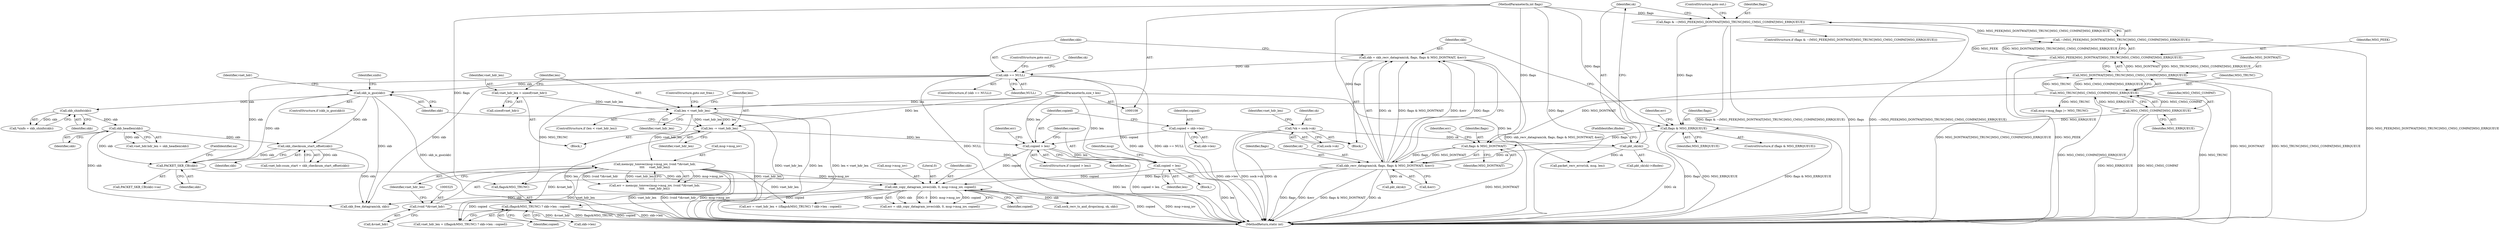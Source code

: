 digraph "0_linux_13fcb7bd322164c67926ffe272846d4860196dc6@pointer" {
"1000494" [label="(Call,(flags&MSG_TRUNC) ? skb->len : copied)"];
"1000376" [label="(Call,skb_copy_datagram_iovec(skb, 0, msg->msg_iov, copied))"];
"1000339" [label="(Call,PACKET_SKB_CB(skb))"];
"1000309" [label="(Call,skb_checksum_start_offset(skb))"];
"1000222" [label="(Call,skb_headlen(skb))"];
"1000216" [label="(Call,skb_shinfo(skb))"];
"1000210" [label="(Call,skb_is_gso(skb))"];
"1000180" [label="(Call,skb == NULL)"];
"1000169" [label="(Call,skb = skb_recv_datagram(sk, flags, flags & MSG_DONTWAIT, &err))"];
"1000171" [label="(Call,skb_recv_datagram(sk, flags, flags & MSG_DONTWAIT, &err))"];
"1000150" [label="(Call,pkt_sk(sk))"];
"1000116" [label="(Call,*sk = sock->sk)"];
"1000174" [label="(Call,flags & MSG_DONTWAIT)"];
"1000158" [label="(Call,flags & MSG_ERRQUEUE)"];
"1000134" [label="(Call,flags & ~(MSG_PEEK|MSG_DONTWAIT|MSG_TRUNC|MSG_CMSG_COMPAT|MSG_ERRQUEUE))"];
"1000113" [label="(MethodParameterIn,int flags)"];
"1000136" [label="(Call,~(MSG_PEEK|MSG_DONTWAIT|MSG_TRUNC|MSG_CMSG_COMPAT|MSG_ERRQUEUE))"];
"1000137" [label="(Call,MSG_PEEK|MSG_DONTWAIT|MSG_TRUNC|MSG_CMSG_COMPAT|MSG_ERRQUEUE)"];
"1000139" [label="(Call,MSG_DONTWAIT|MSG_TRUNC|MSG_CMSG_COMPAT|MSG_ERRQUEUE)"];
"1000141" [label="(Call,MSG_TRUNC|MSG_CMSG_COMPAT|MSG_ERRQUEUE)"];
"1000143" [label="(Call,MSG_CMSG_COMPAT|MSG_ERRQUEUE)"];
"1000320" [label="(Call,memcpy_toiovec(msg->msg_iov, (void *)&vnet_hdr,\n\t\t\t\t     vnet_hdr_len))"];
"1000324" [label="(Call,(void *)&vnet_hdr)"];
"1000202" [label="(Call,len < vnet_hdr_len)"];
"1000112" [label="(MethodParameterIn,size_t len)"];
"1000197" [label="(Call,vnet_hdr_len = sizeof(vnet_hdr))"];
"1000366" [label="(Call,copied = len)"];
"1000362" [label="(Call,copied > len)"];
"1000356" [label="(Call,copied = skb->len)"];
"1000206" [label="(Call,len -= vnet_hdr_len)"];
"1000328" [label="(Identifier,vnet_hdr_len)"];
"1000209" [label="(ControlStructure,if (skb_is_gso(skb)))"];
"1000341" [label="(FieldIdentifier,sa)"];
"1000326" [label="(Call,&vnet_hdr)"];
"1000310" [label="(Identifier,skb)"];
"1000494" [label="(Call,(flags&MSG_TRUNC) ? skb->len : copied)"];
"1000208" [label="(Identifier,vnet_hdr_len)"];
"1000139" [label="(Call,MSG_DONTWAIT|MSG_TRUNC|MSG_CMSG_COMPAT|MSG_ERRQUEUE)"];
"1000149" [label="(Call,pkt_sk(sk)->ifindex)"];
"1000136" [label="(Call,~(MSG_PEEK|MSG_DONTWAIT|MSG_TRUNC|MSG_CMSG_COMPAT|MSG_ERRQUEUE))"];
"1000357" [label="(Identifier,copied)"];
"1000152" [label="(FieldIdentifier,ifindex)"];
"1000490" [label="(Call,err = vnet_hdr_len + ((flags&MSG_TRUNC) ? skb->len : copied))"];
"1000160" [label="(Identifier,MSG_ERRQUEUE)"];
"1000375" [label="(Identifier,err)"];
"1000133" [label="(ControlStructure,if (flags & ~(MSG_PEEK|MSG_DONTWAIT|MSG_TRUNC|MSG_CMSG_COMPAT|MSG_ERRQUEUE)))"];
"1000197" [label="(Call,vnet_hdr_len = sizeof(vnet_hdr))"];
"1000358" [label="(Call,skb->len)"];
"1000180" [label="(Call,skb == NULL)"];
"1000356" [label="(Call,copied = skb->len)"];
"1000171" [label="(Call,skb_recv_datagram(sk, flags, flags & MSG_DONTWAIT, &err))"];
"1000172" [label="(Identifier,sk)"];
"1000366" [label="(Call,copied = len)"];
"1000201" [label="(ControlStructure,if (len < vnet_hdr_len))"];
"1000210" [label="(Call,skb_is_gso(skb))"];
"1000141" [label="(Call,MSG_TRUNC|MSG_CMSG_COMPAT|MSG_ERRQUEUE)"];
"1000223" [label="(Identifier,skb)"];
"1000118" [label="(Call,sock->sk)"];
"1000204" [label="(Identifier,vnet_hdr_len)"];
"1000178" [label="(Identifier,err)"];
"1000163" [label="(Identifier,err)"];
"1000145" [label="(Identifier,MSG_ERRQUEUE)"];
"1000114" [label="(Block,)"];
"1000371" [label="(Identifier,msg)"];
"1000186" [label="(Call,pkt_sk(sk))"];
"1000117" [label="(Identifier,sk)"];
"1000318" [label="(Call,err = memcpy_toiovec(msg->msg_iov, (void *)&vnet_hdr,\n\t\t\t\t     vnet_hdr_len))"];
"1000386" [label="(Call,sock_recv_ts_and_drops(msg, sk, skb))"];
"1000501" [label="(Identifier,copied)"];
"1000338" [label="(Call,PACKET_SKB_CB(skb)->sa)"];
"1000187" [label="(Identifier,sk)"];
"1000113" [label="(MethodParameterIn,int flags)"];
"1000309" [label="(Call,skb_checksum_start_offset(skb))"];
"1000164" [label="(Call,packet_recv_error(sk, msg, len))"];
"1000361" [label="(ControlStructure,if (copied > len))"];
"1000215" [label="(Identifier,sinfo)"];
"1000181" [label="(Identifier,skb)"];
"1000214" [label="(Call,*sinfo = skb_shinfo(skb))"];
"1000144" [label="(Identifier,MSG_CMSG_COMPAT)"];
"1000170" [label="(Identifier,skb)"];
"1000199" [label="(Call,sizeof(vnet_hdr))"];
"1000143" [label="(Call,MSG_CMSG_COMPAT|MSG_ERRQUEUE)"];
"1000177" [label="(Call,&err)"];
"1000176" [label="(Identifier,MSG_DONTWAIT)"];
"1000376" [label="(Call,skb_copy_datagram_iovec(skb, 0, msg->msg_iov, copied))"];
"1000112" [label="(MethodParameterIn,size_t len)"];
"1000369" [label="(Call,msg->msg_flags |= MSG_TRUNC)"];
"1000134" [label="(Call,flags & ~(MSG_PEEK|MSG_DONTWAIT|MSG_TRUNC|MSG_CMSG_COMPAT|MSG_ERRQUEUE))"];
"1000218" [label="(Call,vnet_hdr.hdr_len = skb_headlen(skb))"];
"1000321" [label="(Call,msg->msg_iov)"];
"1000340" [label="(Identifier,skb)"];
"1000324" [label="(Call,(void *)&vnet_hdr)"];
"1000211" [label="(Identifier,skb)"];
"1000189" [label="(Block,)"];
"1000379" [label="(Call,msg->msg_iov)"];
"1000290" [label="(Identifier,vnet_hdr)"];
"1000159" [label="(Identifier,flags)"];
"1000498" [label="(Call,skb->len)"];
"1000202" [label="(Call,len < vnet_hdr_len)"];
"1000203" [label="(Identifier,len)"];
"1000216" [label="(Call,skb_shinfo(skb))"];
"1000150" [label="(Call,pkt_sk(sk))"];
"1000217" [label="(Identifier,skb)"];
"1000116" [label="(Call,*sk = sock->sk)"];
"1000169" [label="(Call,skb = skb_recv_datagram(sk, flags, flags & MSG_DONTWAIT, &err))"];
"1000146" [label="(ControlStructure,goto out;)"];
"1000198" [label="(Identifier,vnet_hdr_len)"];
"1000173" [label="(Identifier,flags)"];
"1000158" [label="(Call,flags & MSG_ERRQUEUE)"];
"1000374" [label="(Call,err = skb_copy_datagram_iovec(skb, 0, msg->msg_iov, copied))"];
"1000175" [label="(Identifier,flags)"];
"1000183" [label="(ControlStructure,goto out;)"];
"1000140" [label="(Identifier,MSG_DONTWAIT)"];
"1000157" [label="(ControlStructure,if (flags & MSG_ERRQUEUE))"];
"1000365" [label="(Block,)"];
"1000378" [label="(Literal,0)"];
"1000382" [label="(Identifier,copied)"];
"1000127" [label="(Identifier,vnet_hdr_len)"];
"1000492" [label="(Call,vnet_hdr_len + ((flags&MSG_TRUNC) ? skb->len : copied))"];
"1000182" [label="(Identifier,NULL)"];
"1000495" [label="(Call,flags&MSG_TRUNC)"];
"1000137" [label="(Call,MSG_PEEK|MSG_DONTWAIT|MSG_TRUNC|MSG_CMSG_COMPAT|MSG_ERRQUEUE)"];
"1000135" [label="(Identifier,flags)"];
"1000206" [label="(Call,len -= vnet_hdr_len)"];
"1000142" [label="(Identifier,MSG_TRUNC)"];
"1000205" [label="(ControlStructure,goto out_free;)"];
"1000377" [label="(Identifier,skb)"];
"1000151" [label="(Identifier,sk)"];
"1000179" [label="(ControlStructure,if (skb == NULL))"];
"1000367" [label="(Identifier,copied)"];
"1000174" [label="(Call,flags & MSG_DONTWAIT)"];
"1000509" [label="(MethodReturn,static int)"];
"1000207" [label="(Identifier,len)"];
"1000368" [label="(Identifier,len)"];
"1000364" [label="(Identifier,len)"];
"1000320" [label="(Call,memcpy_toiovec(msg->msg_iov, (void *)&vnet_hdr,\n\t\t\t\t     vnet_hdr_len))"];
"1000138" [label="(Identifier,MSG_PEEK)"];
"1000362" [label="(Call,copied > len)"];
"1000339" [label="(Call,PACKET_SKB_CB(skb))"];
"1000503" [label="(Call,skb_free_datagram(sk, skb))"];
"1000305" [label="(Call,vnet_hdr.csum_start = skb_checksum_start_offset(skb))"];
"1000363" [label="(Identifier,copied)"];
"1000222" [label="(Call,skb_headlen(skb))"];
"1000494" -> "1000492"  [label="AST: "];
"1000494" -> "1000498"  [label="CFG: "];
"1000494" -> "1000501"  [label="CFG: "];
"1000495" -> "1000494"  [label="AST: "];
"1000498" -> "1000494"  [label="AST: "];
"1000501" -> "1000494"  [label="AST: "];
"1000492" -> "1000494"  [label="CFG: "];
"1000494" -> "1000509"  [label="DDG: skb->len"];
"1000494" -> "1000509"  [label="DDG: flags&MSG_TRUNC"];
"1000494" -> "1000509"  [label="DDG: copied"];
"1000376" -> "1000494"  [label="DDG: copied"];
"1000376" -> "1000374"  [label="AST: "];
"1000376" -> "1000382"  [label="CFG: "];
"1000377" -> "1000376"  [label="AST: "];
"1000378" -> "1000376"  [label="AST: "];
"1000379" -> "1000376"  [label="AST: "];
"1000382" -> "1000376"  [label="AST: "];
"1000374" -> "1000376"  [label="CFG: "];
"1000376" -> "1000509"  [label="DDG: msg->msg_iov"];
"1000376" -> "1000509"  [label="DDG: copied"];
"1000376" -> "1000374"  [label="DDG: skb"];
"1000376" -> "1000374"  [label="DDG: 0"];
"1000376" -> "1000374"  [label="DDG: msg->msg_iov"];
"1000376" -> "1000374"  [label="DDG: copied"];
"1000339" -> "1000376"  [label="DDG: skb"];
"1000320" -> "1000376"  [label="DDG: msg->msg_iov"];
"1000366" -> "1000376"  [label="DDG: copied"];
"1000362" -> "1000376"  [label="DDG: copied"];
"1000376" -> "1000386"  [label="DDG: skb"];
"1000376" -> "1000490"  [label="DDG: copied"];
"1000376" -> "1000492"  [label="DDG: copied"];
"1000376" -> "1000503"  [label="DDG: skb"];
"1000339" -> "1000338"  [label="AST: "];
"1000339" -> "1000340"  [label="CFG: "];
"1000340" -> "1000339"  [label="AST: "];
"1000341" -> "1000339"  [label="CFG: "];
"1000309" -> "1000339"  [label="DDG: skb"];
"1000222" -> "1000339"  [label="DDG: skb"];
"1000180" -> "1000339"  [label="DDG: skb"];
"1000210" -> "1000339"  [label="DDG: skb"];
"1000309" -> "1000305"  [label="AST: "];
"1000309" -> "1000310"  [label="CFG: "];
"1000310" -> "1000309"  [label="AST: "];
"1000305" -> "1000309"  [label="CFG: "];
"1000309" -> "1000305"  [label="DDG: skb"];
"1000222" -> "1000309"  [label="DDG: skb"];
"1000210" -> "1000309"  [label="DDG: skb"];
"1000309" -> "1000503"  [label="DDG: skb"];
"1000222" -> "1000218"  [label="AST: "];
"1000222" -> "1000223"  [label="CFG: "];
"1000223" -> "1000222"  [label="AST: "];
"1000218" -> "1000222"  [label="CFG: "];
"1000222" -> "1000218"  [label="DDG: skb"];
"1000216" -> "1000222"  [label="DDG: skb"];
"1000222" -> "1000503"  [label="DDG: skb"];
"1000216" -> "1000214"  [label="AST: "];
"1000216" -> "1000217"  [label="CFG: "];
"1000217" -> "1000216"  [label="AST: "];
"1000214" -> "1000216"  [label="CFG: "];
"1000216" -> "1000214"  [label="DDG: skb"];
"1000210" -> "1000216"  [label="DDG: skb"];
"1000210" -> "1000209"  [label="AST: "];
"1000210" -> "1000211"  [label="CFG: "];
"1000211" -> "1000210"  [label="AST: "];
"1000215" -> "1000210"  [label="CFG: "];
"1000290" -> "1000210"  [label="CFG: "];
"1000210" -> "1000509"  [label="DDG: skb_is_gso(skb)"];
"1000180" -> "1000210"  [label="DDG: skb"];
"1000210" -> "1000503"  [label="DDG: skb"];
"1000180" -> "1000179"  [label="AST: "];
"1000180" -> "1000182"  [label="CFG: "];
"1000181" -> "1000180"  [label="AST: "];
"1000182" -> "1000180"  [label="AST: "];
"1000183" -> "1000180"  [label="CFG: "];
"1000187" -> "1000180"  [label="CFG: "];
"1000180" -> "1000509"  [label="DDG: NULL"];
"1000180" -> "1000509"  [label="DDG: skb"];
"1000180" -> "1000509"  [label="DDG: skb == NULL"];
"1000169" -> "1000180"  [label="DDG: skb"];
"1000180" -> "1000503"  [label="DDG: skb"];
"1000169" -> "1000114"  [label="AST: "];
"1000169" -> "1000171"  [label="CFG: "];
"1000170" -> "1000169"  [label="AST: "];
"1000171" -> "1000169"  [label="AST: "];
"1000181" -> "1000169"  [label="CFG: "];
"1000169" -> "1000509"  [label="DDG: skb_recv_datagram(sk, flags, flags & MSG_DONTWAIT, &err)"];
"1000171" -> "1000169"  [label="DDG: sk"];
"1000171" -> "1000169"  [label="DDG: flags"];
"1000171" -> "1000169"  [label="DDG: flags & MSG_DONTWAIT"];
"1000171" -> "1000169"  [label="DDG: &err"];
"1000171" -> "1000177"  [label="CFG: "];
"1000172" -> "1000171"  [label="AST: "];
"1000173" -> "1000171"  [label="AST: "];
"1000174" -> "1000171"  [label="AST: "];
"1000177" -> "1000171"  [label="AST: "];
"1000171" -> "1000509"  [label="DDG: sk"];
"1000171" -> "1000509"  [label="DDG: flags"];
"1000171" -> "1000509"  [label="DDG: &err"];
"1000171" -> "1000509"  [label="DDG: flags & MSG_DONTWAIT"];
"1000150" -> "1000171"  [label="DDG: sk"];
"1000174" -> "1000171"  [label="DDG: flags"];
"1000174" -> "1000171"  [label="DDG: MSG_DONTWAIT"];
"1000113" -> "1000171"  [label="DDG: flags"];
"1000171" -> "1000186"  [label="DDG: sk"];
"1000171" -> "1000495"  [label="DDG: flags"];
"1000150" -> "1000149"  [label="AST: "];
"1000150" -> "1000151"  [label="CFG: "];
"1000151" -> "1000150"  [label="AST: "];
"1000152" -> "1000150"  [label="CFG: "];
"1000150" -> "1000509"  [label="DDG: sk"];
"1000116" -> "1000150"  [label="DDG: sk"];
"1000150" -> "1000164"  [label="DDG: sk"];
"1000116" -> "1000114"  [label="AST: "];
"1000116" -> "1000118"  [label="CFG: "];
"1000117" -> "1000116"  [label="AST: "];
"1000118" -> "1000116"  [label="AST: "];
"1000127" -> "1000116"  [label="CFG: "];
"1000116" -> "1000509"  [label="DDG: sk"];
"1000116" -> "1000509"  [label="DDG: sock->sk"];
"1000174" -> "1000176"  [label="CFG: "];
"1000175" -> "1000174"  [label="AST: "];
"1000176" -> "1000174"  [label="AST: "];
"1000178" -> "1000174"  [label="CFG: "];
"1000174" -> "1000509"  [label="DDG: MSG_DONTWAIT"];
"1000158" -> "1000174"  [label="DDG: flags"];
"1000113" -> "1000174"  [label="DDG: flags"];
"1000139" -> "1000174"  [label="DDG: MSG_DONTWAIT"];
"1000158" -> "1000157"  [label="AST: "];
"1000158" -> "1000160"  [label="CFG: "];
"1000159" -> "1000158"  [label="AST: "];
"1000160" -> "1000158"  [label="AST: "];
"1000163" -> "1000158"  [label="CFG: "];
"1000170" -> "1000158"  [label="CFG: "];
"1000158" -> "1000509"  [label="DDG: flags"];
"1000158" -> "1000509"  [label="DDG: MSG_ERRQUEUE"];
"1000158" -> "1000509"  [label="DDG: flags & MSG_ERRQUEUE"];
"1000134" -> "1000158"  [label="DDG: flags"];
"1000113" -> "1000158"  [label="DDG: flags"];
"1000143" -> "1000158"  [label="DDG: MSG_ERRQUEUE"];
"1000134" -> "1000133"  [label="AST: "];
"1000134" -> "1000136"  [label="CFG: "];
"1000135" -> "1000134"  [label="AST: "];
"1000136" -> "1000134"  [label="AST: "];
"1000146" -> "1000134"  [label="CFG: "];
"1000151" -> "1000134"  [label="CFG: "];
"1000134" -> "1000509"  [label="DDG: flags & ~(MSG_PEEK|MSG_DONTWAIT|MSG_TRUNC|MSG_CMSG_COMPAT|MSG_ERRQUEUE)"];
"1000134" -> "1000509"  [label="DDG: flags"];
"1000134" -> "1000509"  [label="DDG: ~(MSG_PEEK|MSG_DONTWAIT|MSG_TRUNC|MSG_CMSG_COMPAT|MSG_ERRQUEUE)"];
"1000113" -> "1000134"  [label="DDG: flags"];
"1000136" -> "1000134"  [label="DDG: MSG_PEEK|MSG_DONTWAIT|MSG_TRUNC|MSG_CMSG_COMPAT|MSG_ERRQUEUE"];
"1000113" -> "1000108"  [label="AST: "];
"1000113" -> "1000509"  [label="DDG: flags"];
"1000113" -> "1000495"  [label="DDG: flags"];
"1000136" -> "1000137"  [label="CFG: "];
"1000137" -> "1000136"  [label="AST: "];
"1000136" -> "1000509"  [label="DDG: MSG_PEEK|MSG_DONTWAIT|MSG_TRUNC|MSG_CMSG_COMPAT|MSG_ERRQUEUE"];
"1000137" -> "1000136"  [label="DDG: MSG_PEEK"];
"1000137" -> "1000136"  [label="DDG: MSG_DONTWAIT|MSG_TRUNC|MSG_CMSG_COMPAT|MSG_ERRQUEUE"];
"1000137" -> "1000139"  [label="CFG: "];
"1000138" -> "1000137"  [label="AST: "];
"1000139" -> "1000137"  [label="AST: "];
"1000137" -> "1000509"  [label="DDG: MSG_DONTWAIT|MSG_TRUNC|MSG_CMSG_COMPAT|MSG_ERRQUEUE"];
"1000137" -> "1000509"  [label="DDG: MSG_PEEK"];
"1000139" -> "1000137"  [label="DDG: MSG_DONTWAIT"];
"1000139" -> "1000137"  [label="DDG: MSG_TRUNC|MSG_CMSG_COMPAT|MSG_ERRQUEUE"];
"1000139" -> "1000141"  [label="CFG: "];
"1000140" -> "1000139"  [label="AST: "];
"1000141" -> "1000139"  [label="AST: "];
"1000139" -> "1000509"  [label="DDG: MSG_TRUNC|MSG_CMSG_COMPAT|MSG_ERRQUEUE"];
"1000139" -> "1000509"  [label="DDG: MSG_DONTWAIT"];
"1000141" -> "1000139"  [label="DDG: MSG_TRUNC"];
"1000141" -> "1000139"  [label="DDG: MSG_CMSG_COMPAT|MSG_ERRQUEUE"];
"1000141" -> "1000143"  [label="CFG: "];
"1000142" -> "1000141"  [label="AST: "];
"1000143" -> "1000141"  [label="AST: "];
"1000141" -> "1000509"  [label="DDG: MSG_TRUNC"];
"1000141" -> "1000509"  [label="DDG: MSG_CMSG_COMPAT|MSG_ERRQUEUE"];
"1000143" -> "1000141"  [label="DDG: MSG_CMSG_COMPAT"];
"1000143" -> "1000141"  [label="DDG: MSG_ERRQUEUE"];
"1000141" -> "1000369"  [label="DDG: MSG_TRUNC"];
"1000141" -> "1000495"  [label="DDG: MSG_TRUNC"];
"1000143" -> "1000145"  [label="CFG: "];
"1000144" -> "1000143"  [label="AST: "];
"1000145" -> "1000143"  [label="AST: "];
"1000143" -> "1000509"  [label="DDG: MSG_CMSG_COMPAT"];
"1000143" -> "1000509"  [label="DDG: MSG_ERRQUEUE"];
"1000320" -> "1000318"  [label="AST: "];
"1000320" -> "1000328"  [label="CFG: "];
"1000321" -> "1000320"  [label="AST: "];
"1000324" -> "1000320"  [label="AST: "];
"1000328" -> "1000320"  [label="AST: "];
"1000318" -> "1000320"  [label="CFG: "];
"1000320" -> "1000509"  [label="DDG: vnet_hdr_len"];
"1000320" -> "1000509"  [label="DDG: (void *)&vnet_hdr"];
"1000320" -> "1000509"  [label="DDG: msg->msg_iov"];
"1000320" -> "1000318"  [label="DDG: msg->msg_iov"];
"1000320" -> "1000318"  [label="DDG: (void *)&vnet_hdr"];
"1000320" -> "1000318"  [label="DDG: vnet_hdr_len"];
"1000324" -> "1000320"  [label="DDG: &vnet_hdr"];
"1000202" -> "1000320"  [label="DDG: vnet_hdr_len"];
"1000320" -> "1000490"  [label="DDG: vnet_hdr_len"];
"1000320" -> "1000492"  [label="DDG: vnet_hdr_len"];
"1000324" -> "1000326"  [label="CFG: "];
"1000325" -> "1000324"  [label="AST: "];
"1000326" -> "1000324"  [label="AST: "];
"1000328" -> "1000324"  [label="CFG: "];
"1000324" -> "1000509"  [label="DDG: &vnet_hdr"];
"1000202" -> "1000201"  [label="AST: "];
"1000202" -> "1000204"  [label="CFG: "];
"1000203" -> "1000202"  [label="AST: "];
"1000204" -> "1000202"  [label="AST: "];
"1000205" -> "1000202"  [label="CFG: "];
"1000207" -> "1000202"  [label="CFG: "];
"1000202" -> "1000509"  [label="DDG: len"];
"1000202" -> "1000509"  [label="DDG: vnet_hdr_len"];
"1000202" -> "1000509"  [label="DDG: len < vnet_hdr_len"];
"1000112" -> "1000202"  [label="DDG: len"];
"1000197" -> "1000202"  [label="DDG: vnet_hdr_len"];
"1000202" -> "1000206"  [label="DDG: vnet_hdr_len"];
"1000202" -> "1000206"  [label="DDG: len"];
"1000112" -> "1000108"  [label="AST: "];
"1000112" -> "1000509"  [label="DDG: len"];
"1000112" -> "1000164"  [label="DDG: len"];
"1000112" -> "1000206"  [label="DDG: len"];
"1000112" -> "1000362"  [label="DDG: len"];
"1000112" -> "1000366"  [label="DDG: len"];
"1000197" -> "1000189"  [label="AST: "];
"1000197" -> "1000199"  [label="CFG: "];
"1000198" -> "1000197"  [label="AST: "];
"1000199" -> "1000197"  [label="AST: "];
"1000203" -> "1000197"  [label="CFG: "];
"1000366" -> "1000365"  [label="AST: "];
"1000366" -> "1000368"  [label="CFG: "];
"1000367" -> "1000366"  [label="AST: "];
"1000368" -> "1000366"  [label="AST: "];
"1000371" -> "1000366"  [label="CFG: "];
"1000366" -> "1000509"  [label="DDG: len"];
"1000362" -> "1000366"  [label="DDG: len"];
"1000362" -> "1000361"  [label="AST: "];
"1000362" -> "1000364"  [label="CFG: "];
"1000363" -> "1000362"  [label="AST: "];
"1000364" -> "1000362"  [label="AST: "];
"1000367" -> "1000362"  [label="CFG: "];
"1000375" -> "1000362"  [label="CFG: "];
"1000362" -> "1000509"  [label="DDG: len"];
"1000362" -> "1000509"  [label="DDG: copied > len"];
"1000356" -> "1000362"  [label="DDG: copied"];
"1000206" -> "1000362"  [label="DDG: len"];
"1000356" -> "1000114"  [label="AST: "];
"1000356" -> "1000358"  [label="CFG: "];
"1000357" -> "1000356"  [label="AST: "];
"1000358" -> "1000356"  [label="AST: "];
"1000363" -> "1000356"  [label="CFG: "];
"1000356" -> "1000509"  [label="DDG: skb->len"];
"1000206" -> "1000189"  [label="AST: "];
"1000206" -> "1000208"  [label="CFG: "];
"1000207" -> "1000206"  [label="AST: "];
"1000208" -> "1000206"  [label="AST: "];
"1000211" -> "1000206"  [label="CFG: "];
"1000206" -> "1000509"  [label="DDG: vnet_hdr_len"];
"1000206" -> "1000509"  [label="DDG: len"];
}
